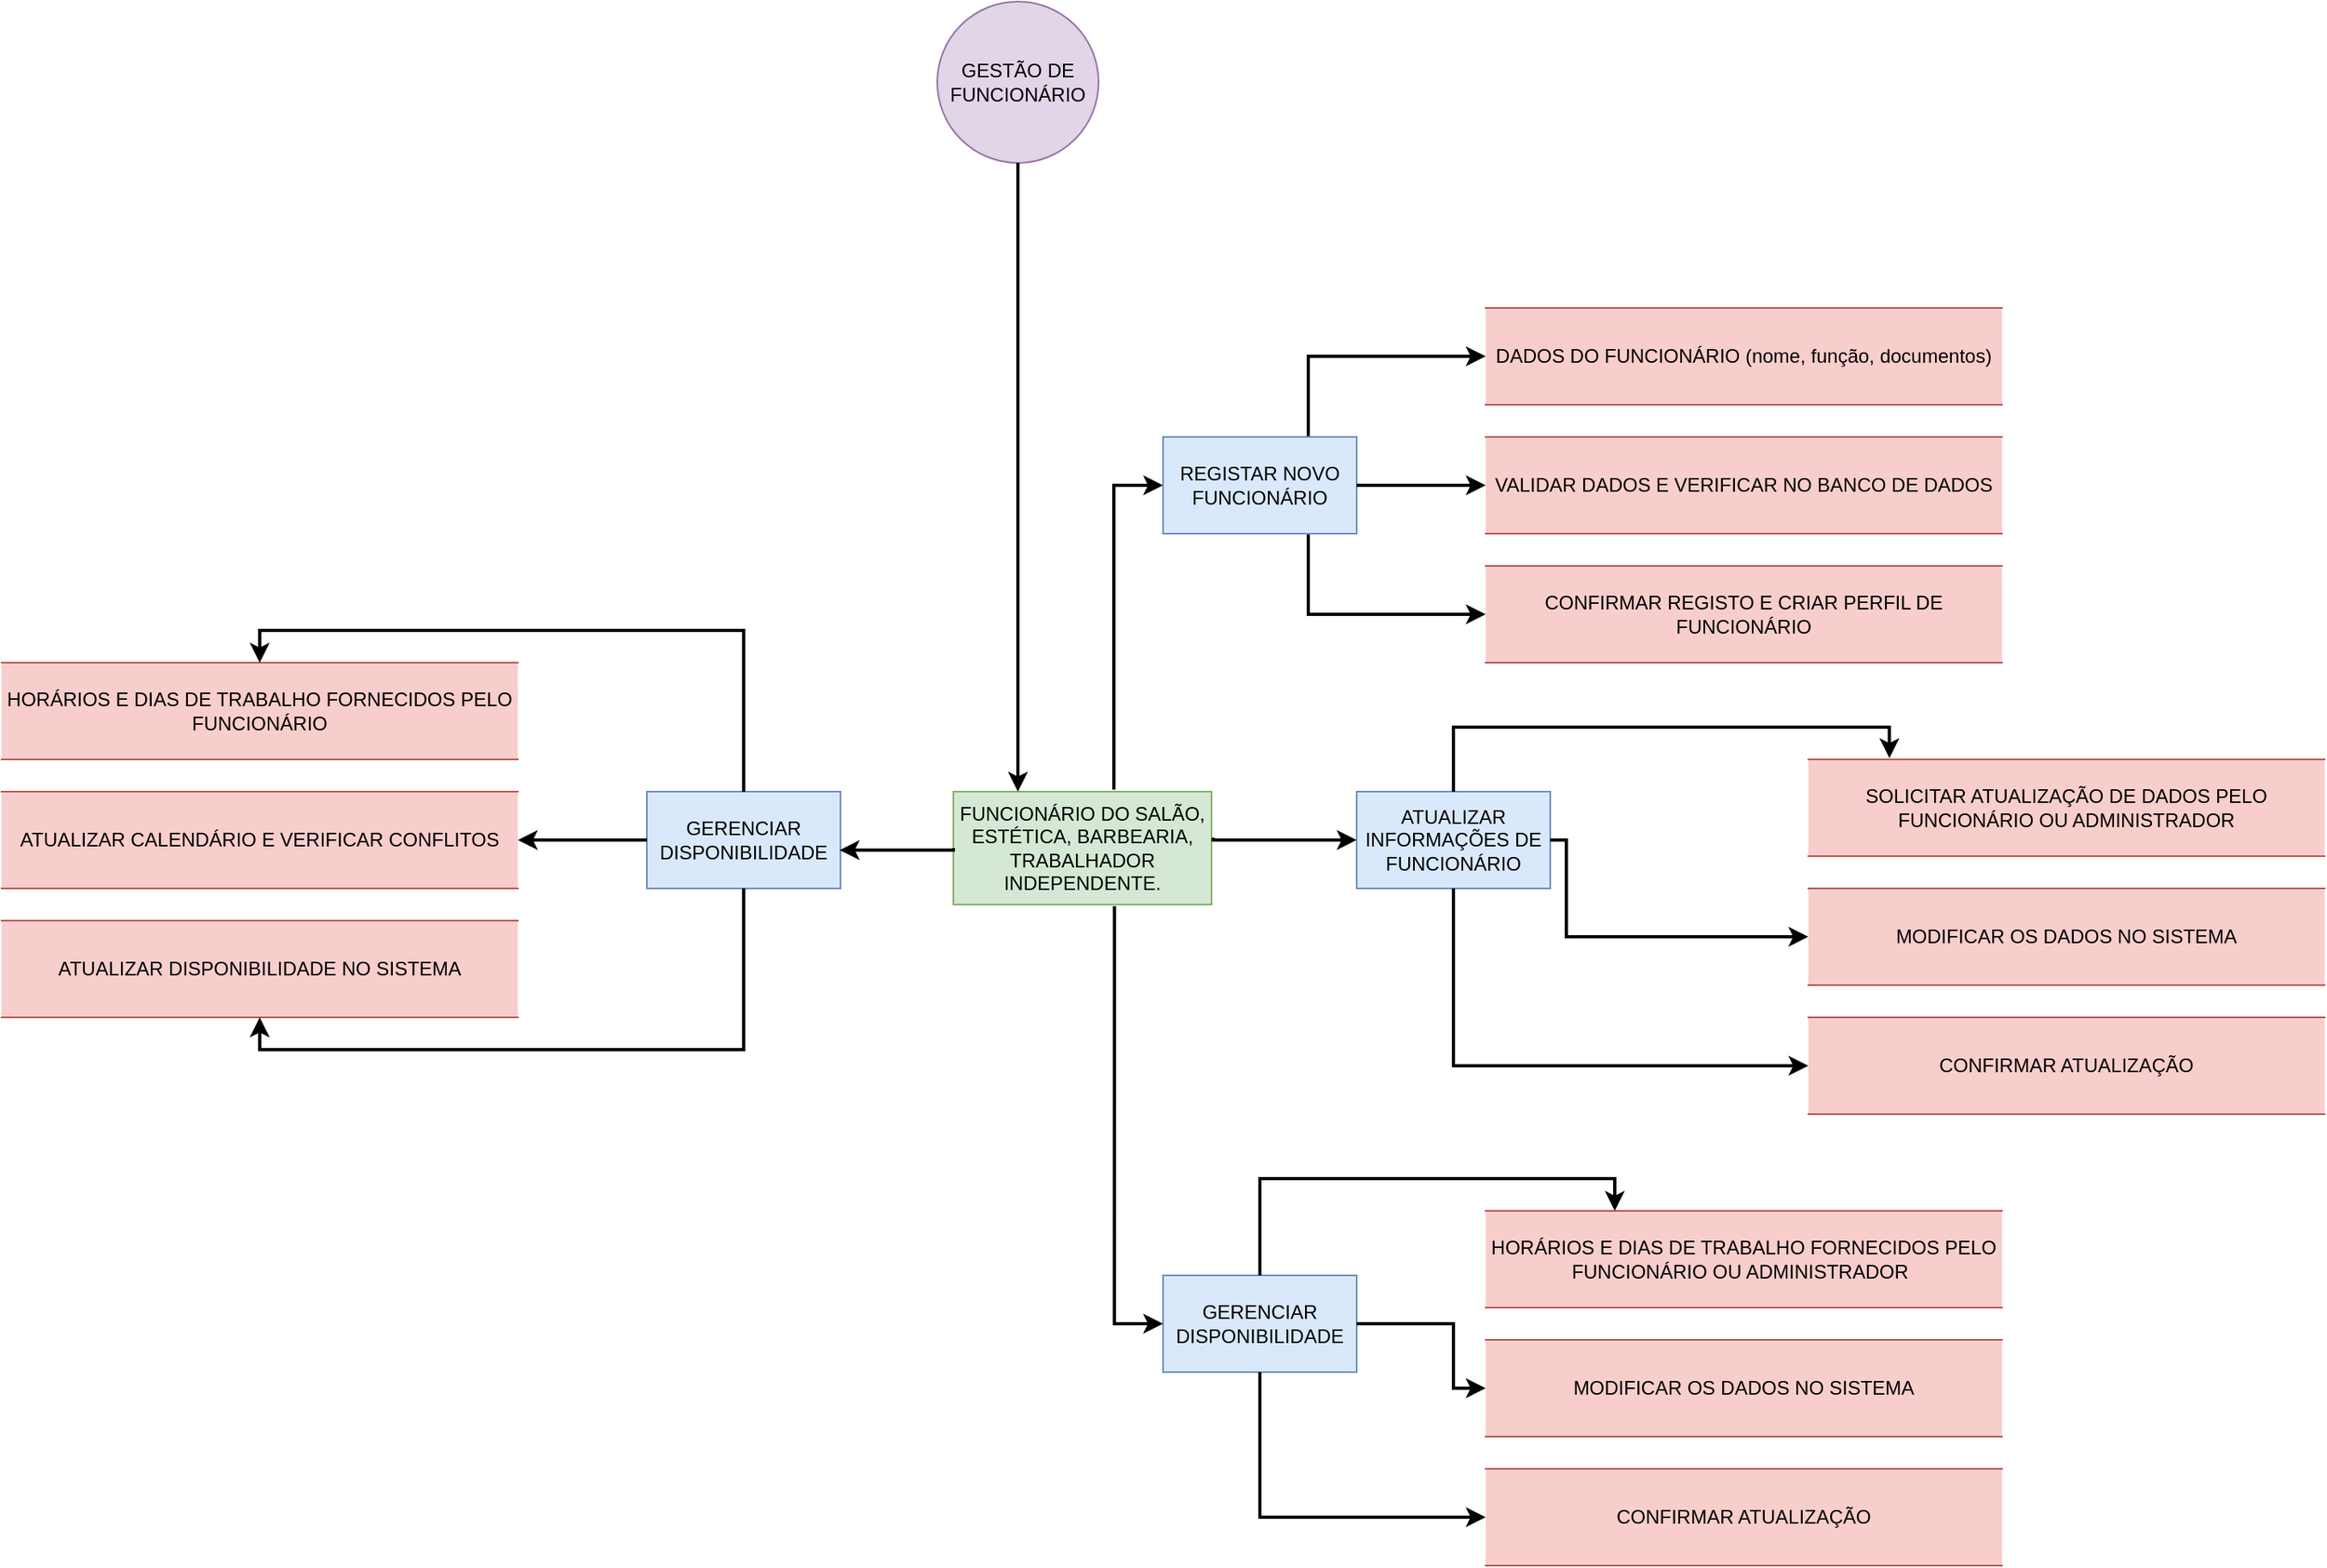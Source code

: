 <mxfile version="24.7.0" type="github">
  <diagram name="Página-1" id="Dr3p4S7zPRtVfybd-5ty">
    <mxGraphModel dx="2140" dy="1865" grid="1" gridSize="10" guides="1" tooltips="1" connect="1" arrows="1" fold="1" page="1" pageScale="1" pageWidth="827" pageHeight="1169" math="0" shadow="0">
      <root>
        <mxCell id="0" />
        <mxCell id="1" parent="0" />
        <mxCell id="Y3ODHWRe5vrafWBGQ1nY-2" value="GERENCIAR DISPONIBILIDADE" style="rounded=0;whiteSpace=wrap;html=1;fillColor=#dae8fc;strokeColor=#6c8ebf;" parent="1" vertex="1">
          <mxGeometry x="320" y="520" width="120" height="60" as="geometry" />
        </mxCell>
        <mxCell id="Y3ODHWRe5vrafWBGQ1nY-4" value="ATUALIZAR INFORMAÇÕES DE FUNCIONÁRIO" style="rounded=0;whiteSpace=wrap;html=1;fillColor=#dae8fc;strokeColor=#6c8ebf;" parent="1" vertex="1">
          <mxGeometry x="440" y="220" width="120" height="60" as="geometry" />
        </mxCell>
        <mxCell id="Y3ODHWRe5vrafWBGQ1nY-10" style="edgeStyle=orthogonalEdgeStyle;rounded=0;orthogonalLoop=1;jettySize=auto;html=1;entryX=0;entryY=0.5;entryDx=0;entryDy=0;strokeWidth=2;exitX=0.75;exitY=0;exitDx=0;exitDy=0;" parent="1" source="X-NtinbLyDAffav8ZQAa-5" target="Y3ODHWRe5vrafWBGQ1nY-15" edge="1">
          <mxGeometry relative="1" as="geometry">
            <mxPoint x="428.284" y="-59.996" as="sourcePoint" />
            <mxPoint x="480" y="11.72" as="targetPoint" />
          </mxGeometry>
        </mxCell>
        <mxCell id="Y3ODHWRe5vrafWBGQ1nY-11" style="edgeStyle=orthogonalEdgeStyle;rounded=0;orthogonalLoop=1;jettySize=auto;html=1;strokeWidth=2;exitX=0.75;exitY=1;exitDx=0;exitDy=0;entryX=0;entryY=0.5;entryDx=0;entryDy=0;" parent="1" source="X-NtinbLyDAffav8ZQAa-5" target="Y3ODHWRe5vrafWBGQ1nY-21" edge="1">
          <mxGeometry relative="1" as="geometry">
            <mxPoint x="410" y="95" as="sourcePoint" />
            <mxPoint x="410" y="245" as="targetPoint" />
            <Array as="points" />
          </mxGeometry>
        </mxCell>
        <mxCell id="Y3ODHWRe5vrafWBGQ1nY-12" value="GERENCIAR DISPONIBILIDADE" style="rounded=0;whiteSpace=wrap;html=1;fillColor=#dae8fc;strokeColor=#6c8ebf;" parent="1" vertex="1">
          <mxGeometry y="220" width="120" height="60" as="geometry" />
        </mxCell>
        <mxCell id="Y3ODHWRe5vrafWBGQ1nY-13" style="edgeStyle=orthogonalEdgeStyle;rounded=0;orthogonalLoop=1;jettySize=auto;html=1;strokeWidth=2;exitX=0.622;exitY=-0.018;exitDx=0;exitDy=0;entryX=0;entryY=0.5;entryDx=0;entryDy=0;exitPerimeter=0;" parent="1" source="X-NtinbLyDAffav8ZQAa-2" target="X-NtinbLyDAffav8ZQAa-5" edge="1">
          <mxGeometry relative="1" as="geometry">
            <mxPoint x="270" as="sourcePoint" />
            <mxPoint x="290" y="50" as="targetPoint" />
            <Array as="points">
              <mxPoint x="290" y="30" />
            </Array>
          </mxGeometry>
        </mxCell>
        <mxCell id="Y3ODHWRe5vrafWBGQ1nY-15" value="DADOS DO FUNCIONÁRIO (nome, função, documentos)" style="shape=partialRectangle;whiteSpace=wrap;html=1;left=0;right=0;fillColor=#f8cecc;strokeColor=#b85450;" parent="1" vertex="1">
          <mxGeometry x="520" y="-80" width="320" height="60" as="geometry" />
        </mxCell>
        <mxCell id="Y3ODHWRe5vrafWBGQ1nY-16" value="VALIDAR DADOS E VERIFICAR NO BANCO DE DADOS" style="shape=partialRectangle;whiteSpace=wrap;html=1;left=0;right=0;fillColor=#f8cecc;strokeColor=#b85450;" parent="1" vertex="1">
          <mxGeometry x="520" width="320" height="60" as="geometry" />
        </mxCell>
        <mxCell id="Y3ODHWRe5vrafWBGQ1nY-21" value="CONFIRMAR REGISTO E CRIAR PERFIL DE FUNCIONÁRIO" style="shape=partialRectangle;whiteSpace=wrap;html=1;left=0;right=0;fillColor=#f8cecc;strokeColor=#b85450;" parent="1" vertex="1">
          <mxGeometry x="520" y="80" width="320" height="60" as="geometry" />
        </mxCell>
        <mxCell id="Y3ODHWRe5vrafWBGQ1nY-27" value="SOLICITAR ATUALIZAÇÃO DE DADOS PELO FUNCIONÁRIO OU ADMINISTRADOR" style="shape=partialRectangle;whiteSpace=wrap;html=1;left=0;right=0;fillColor=#f8cecc;strokeColor=#b85450;" parent="1" vertex="1">
          <mxGeometry x="720" y="200" width="320" height="60" as="geometry" />
        </mxCell>
        <mxCell id="X-NtinbLyDAffav8ZQAa-1" value="GESTÃO DE FUNCIONÁRIO" style="ellipse;whiteSpace=wrap;html=1;aspect=fixed;fillColor=#e1d5e7;strokeColor=#9673a6;" vertex="1" parent="1">
          <mxGeometry x="180" y="-270" width="100" height="100" as="geometry" />
        </mxCell>
        <mxCell id="X-NtinbLyDAffav8ZQAa-2" value="FUNCIONÁRIO DO SALÃO, ESTÉTICA, BARBEARIA, TRABALHADOR INDEPENDENTE." style="rounded=0;whiteSpace=wrap;html=1;fillColor=#d5e8d4;strokeColor=#82b366;" vertex="1" parent="1">
          <mxGeometry x="190" y="220" width="160" height="70" as="geometry" />
        </mxCell>
        <mxCell id="X-NtinbLyDAffav8ZQAa-4" style="edgeStyle=orthogonalEdgeStyle;rounded=0;orthogonalLoop=1;jettySize=auto;html=1;strokeWidth=2;entryX=0.25;entryY=0;entryDx=0;entryDy=0;exitX=0.5;exitY=1;exitDx=0;exitDy=0;" edge="1" parent="1" source="X-NtinbLyDAffav8ZQAa-1" target="X-NtinbLyDAffav8ZQAa-2">
          <mxGeometry relative="1" as="geometry">
            <mxPoint x="238" y="110" as="sourcePoint" />
            <mxPoint x="220" y="250" as="targetPoint" />
            <Array as="points" />
          </mxGeometry>
        </mxCell>
        <mxCell id="X-NtinbLyDAffav8ZQAa-5" value="REGISTAR NOVO FUNCIONÁRIO" style="rounded=0;whiteSpace=wrap;html=1;fillColor=#dae8fc;strokeColor=#6c8ebf;" vertex="1" parent="1">
          <mxGeometry x="320" width="120" height="60" as="geometry" />
        </mxCell>
        <mxCell id="X-NtinbLyDAffav8ZQAa-6" style="edgeStyle=orthogonalEdgeStyle;rounded=0;orthogonalLoop=1;jettySize=auto;html=1;strokeWidth=2;entryX=0;entryY=0.5;entryDx=0;entryDy=0;exitX=1.007;exitY=0.408;exitDx=0;exitDy=0;exitPerimeter=0;" edge="1" parent="1" source="X-NtinbLyDAffav8ZQAa-2" target="Y3ODHWRe5vrafWBGQ1nY-4">
          <mxGeometry relative="1" as="geometry">
            <mxPoint x="380" y="250" as="sourcePoint" />
            <mxPoint x="510" y="190" as="targetPoint" />
            <Array as="points">
              <mxPoint x="351" y="250" />
            </Array>
          </mxGeometry>
        </mxCell>
        <mxCell id="X-NtinbLyDAffav8ZQAa-7" style="edgeStyle=orthogonalEdgeStyle;rounded=0;orthogonalLoop=1;jettySize=auto;html=1;strokeWidth=2;exitX=0.5;exitY=0;exitDx=0;exitDy=0;entryX=0.157;entryY=-0.013;entryDx=0;entryDy=0;entryPerimeter=0;" edge="1" parent="1" source="Y3ODHWRe5vrafWBGQ1nY-4" target="Y3ODHWRe5vrafWBGQ1nY-27">
          <mxGeometry relative="1" as="geometry">
            <mxPoint x="580" y="330" as="sourcePoint" />
            <mxPoint x="670" y="170" as="targetPoint" />
            <Array as="points">
              <mxPoint x="500" y="180" />
              <mxPoint x="770" y="180" />
            </Array>
          </mxGeometry>
        </mxCell>
        <mxCell id="X-NtinbLyDAffav8ZQAa-9" value="MODIFICAR OS DADOS NO SISTEMA" style="shape=partialRectangle;whiteSpace=wrap;html=1;left=0;right=0;fillColor=#f8cecc;strokeColor=#b85450;" vertex="1" parent="1">
          <mxGeometry x="720" y="280" width="320" height="60" as="geometry" />
        </mxCell>
        <mxCell id="X-NtinbLyDAffav8ZQAa-10" style="edgeStyle=orthogonalEdgeStyle;rounded=0;orthogonalLoop=1;jettySize=auto;html=1;strokeWidth=2;exitX=1;exitY=0.5;exitDx=0;exitDy=0;entryX=0;entryY=0.5;entryDx=0;entryDy=0;" edge="1" parent="1" source="Y3ODHWRe5vrafWBGQ1nY-4" target="X-NtinbLyDAffav8ZQAa-9">
          <mxGeometry relative="1" as="geometry">
            <mxPoint x="460" y="420" as="sourcePoint" />
            <mxPoint x="700" y="310" as="targetPoint" />
            <Array as="points">
              <mxPoint x="570" y="250" />
              <mxPoint x="570" y="310" />
            </Array>
          </mxGeometry>
        </mxCell>
        <mxCell id="X-NtinbLyDAffav8ZQAa-11" style="edgeStyle=orthogonalEdgeStyle;rounded=0;orthogonalLoop=1;jettySize=auto;html=1;strokeWidth=2;entryX=0;entryY=0.5;entryDx=0;entryDy=0;exitX=0.5;exitY=1;exitDx=0;exitDy=0;" edge="1" parent="1" source="Y3ODHWRe5vrafWBGQ1nY-4" target="X-NtinbLyDAffav8ZQAa-12">
          <mxGeometry relative="1" as="geometry">
            <mxPoint x="500" y="310" as="sourcePoint" />
            <mxPoint x="635" y="409" as="targetPoint" />
            <Array as="points">
              <mxPoint x="500" y="390" />
            </Array>
          </mxGeometry>
        </mxCell>
        <mxCell id="X-NtinbLyDAffav8ZQAa-12" value="CONFIRMAR ATUALIZAÇÃO" style="shape=partialRectangle;whiteSpace=wrap;html=1;left=0;right=0;fillColor=#f8cecc;strokeColor=#b85450;" vertex="1" parent="1">
          <mxGeometry x="720" y="360" width="320" height="60" as="geometry" />
        </mxCell>
        <mxCell id="X-NtinbLyDAffav8ZQAa-13" style="edgeStyle=orthogonalEdgeStyle;rounded=0;orthogonalLoop=1;jettySize=auto;html=1;strokeWidth=2;entryX=0;entryY=0.5;entryDx=0;entryDy=0;exitX=0.624;exitY=1.014;exitDx=0;exitDy=0;exitPerimeter=0;" edge="1" parent="1" source="X-NtinbLyDAffav8ZQAa-2" target="Y3ODHWRe5vrafWBGQ1nY-2">
          <mxGeometry relative="1" as="geometry">
            <mxPoint x="290" y="310" as="sourcePoint" />
            <mxPoint x="370" y="365" as="targetPoint" />
            <Array as="points">
              <mxPoint x="290" y="550" />
            </Array>
          </mxGeometry>
        </mxCell>
        <mxCell id="X-NtinbLyDAffav8ZQAa-14" style="edgeStyle=orthogonalEdgeStyle;rounded=0;orthogonalLoop=1;jettySize=auto;html=1;strokeWidth=2;exitX=0.5;exitY=0;exitDx=0;exitDy=0;entryX=0.25;entryY=0;entryDx=0;entryDy=0;" edge="1" parent="1" source="Y3ODHWRe5vrafWBGQ1nY-2" target="X-NtinbLyDAffav8ZQAa-15">
          <mxGeometry relative="1" as="geometry">
            <mxPoint x="400" y="500" as="sourcePoint" />
            <mxPoint x="670" y="479" as="targetPoint" />
            <Array as="points">
              <mxPoint x="380" y="460" />
              <mxPoint x="600" y="460" />
            </Array>
          </mxGeometry>
        </mxCell>
        <mxCell id="X-NtinbLyDAffav8ZQAa-15" value="HORÁRIOS E DIAS DE TRABALHO FORNECIDOS PELO FUNCIONÁRIO OU ADMINISTRADOR&lt;span style=&quot;white-space: pre;&quot;&gt;&#x9;&lt;/span&gt;" style="shape=partialRectangle;whiteSpace=wrap;html=1;left=0;right=0;fillColor=#f8cecc;strokeColor=#b85450;" vertex="1" parent="1">
          <mxGeometry x="520" y="480" width="320" height="60" as="geometry" />
        </mxCell>
        <mxCell id="X-NtinbLyDAffav8ZQAa-17" value="MODIFICAR OS DADOS NO SISTEMA" style="shape=partialRectangle;whiteSpace=wrap;html=1;left=0;right=0;fillColor=#f8cecc;strokeColor=#b85450;" vertex="1" parent="1">
          <mxGeometry x="520" y="560" width="320" height="60" as="geometry" />
        </mxCell>
        <mxCell id="X-NtinbLyDAffav8ZQAa-18" value="CONFIRMAR ATUALIZAÇÃO" style="shape=partialRectangle;whiteSpace=wrap;html=1;left=0;right=0;fillColor=#f8cecc;strokeColor=#b85450;" vertex="1" parent="1">
          <mxGeometry x="520" y="640" width="320" height="60" as="geometry" />
        </mxCell>
        <mxCell id="X-NtinbLyDAffav8ZQAa-19" style="edgeStyle=orthogonalEdgeStyle;rounded=0;orthogonalLoop=1;jettySize=auto;html=1;strokeWidth=2;entryX=0;entryY=0.5;entryDx=0;entryDy=0;exitX=1;exitY=0.5;exitDx=0;exitDy=0;" edge="1" parent="1" source="Y3ODHWRe5vrafWBGQ1nY-2" target="X-NtinbLyDAffav8ZQAa-17">
          <mxGeometry relative="1" as="geometry">
            <mxPoint x="390" y="610" as="sourcePoint" />
            <mxPoint x="500" y="730" as="targetPoint" />
            <Array as="points">
              <mxPoint x="500" y="550" />
              <mxPoint x="500" y="590" />
            </Array>
          </mxGeometry>
        </mxCell>
        <mxCell id="X-NtinbLyDAffav8ZQAa-20" style="edgeStyle=orthogonalEdgeStyle;rounded=0;orthogonalLoop=1;jettySize=auto;html=1;strokeWidth=2;exitX=0.5;exitY=1;exitDx=0;exitDy=0;entryX=0;entryY=0.5;entryDx=0;entryDy=0;" edge="1" parent="1" source="Y3ODHWRe5vrafWBGQ1nY-2" target="X-NtinbLyDAffav8ZQAa-18">
          <mxGeometry relative="1" as="geometry">
            <mxPoint x="380" y="600" as="sourcePoint" />
            <mxPoint x="500" y="690" as="targetPoint" />
            <Array as="points">
              <mxPoint x="380" y="670" />
            </Array>
          </mxGeometry>
        </mxCell>
        <mxCell id="X-NtinbLyDAffav8ZQAa-23" value="HORÁRIOS E DIAS DE TRABALHO FORNECIDOS PELO FUNCIONÁRIO" style="shape=partialRectangle;whiteSpace=wrap;html=1;left=0;right=0;fillColor=#f8cecc;strokeColor=#b85450;" vertex="1" parent="1">
          <mxGeometry x="-400" y="140" width="320" height="60" as="geometry" />
        </mxCell>
        <mxCell id="X-NtinbLyDAffav8ZQAa-24" value="ATUALIZAR CALENDÁRIO E VERIFICAR CONFLITOS" style="shape=partialRectangle;whiteSpace=wrap;html=1;left=0;right=0;fillColor=#f8cecc;strokeColor=#b85450;" vertex="1" parent="1">
          <mxGeometry x="-400" y="220" width="320" height="60" as="geometry" />
        </mxCell>
        <mxCell id="X-NtinbLyDAffav8ZQAa-25" value="ATUALIZAR DISPONIBILIDADE NO SISTEMA" style="shape=partialRectangle;whiteSpace=wrap;html=1;left=0;right=0;fillColor=#f8cecc;strokeColor=#b85450;" vertex="1" parent="1">
          <mxGeometry x="-400" y="300" width="320" height="60" as="geometry" />
        </mxCell>
        <mxCell id="X-NtinbLyDAffav8ZQAa-26" style="edgeStyle=orthogonalEdgeStyle;rounded=0;orthogonalLoop=1;jettySize=auto;html=1;entryX=0;entryY=0.5;entryDx=0;entryDy=0;strokeWidth=2;exitX=1;exitY=0.5;exitDx=0;exitDy=0;" edge="1" parent="1" source="X-NtinbLyDAffav8ZQAa-5" target="Y3ODHWRe5vrafWBGQ1nY-16">
          <mxGeometry relative="1" as="geometry">
            <mxPoint x="420" y="10" as="sourcePoint" />
            <mxPoint x="530" y="-40" as="targetPoint" />
          </mxGeometry>
        </mxCell>
        <mxCell id="X-NtinbLyDAffav8ZQAa-27" style="edgeStyle=orthogonalEdgeStyle;rounded=0;orthogonalLoop=1;jettySize=auto;html=1;entryX=1;entryY=0.5;entryDx=0;entryDy=0;strokeWidth=2;exitX=0;exitY=0.5;exitDx=0;exitDy=0;" edge="1" parent="1" source="Y3ODHWRe5vrafWBGQ1nY-12" target="X-NtinbLyDAffav8ZQAa-24">
          <mxGeometry relative="1" as="geometry">
            <mxPoint x="450" y="40" as="sourcePoint" />
            <mxPoint x="530" y="40" as="targetPoint" />
          </mxGeometry>
        </mxCell>
        <mxCell id="X-NtinbLyDAffav8ZQAa-28" style="edgeStyle=orthogonalEdgeStyle;rounded=0;orthogonalLoop=1;jettySize=auto;html=1;entryX=0.5;entryY=0;entryDx=0;entryDy=0;strokeWidth=2;exitX=0.5;exitY=0;exitDx=0;exitDy=0;" edge="1" parent="1" source="Y3ODHWRe5vrafWBGQ1nY-12" target="X-NtinbLyDAffav8ZQAa-23">
          <mxGeometry relative="1" as="geometry">
            <mxPoint x="20" y="110" as="sourcePoint" />
            <mxPoint x="130" y="60" as="targetPoint" />
          </mxGeometry>
        </mxCell>
        <mxCell id="X-NtinbLyDAffav8ZQAa-29" style="edgeStyle=orthogonalEdgeStyle;rounded=0;orthogonalLoop=1;jettySize=auto;html=1;strokeWidth=2;exitX=0.5;exitY=1;exitDx=0;exitDy=0;entryX=0.5;entryY=1;entryDx=0;entryDy=0;" edge="1" parent="1" source="Y3ODHWRe5vrafWBGQ1nY-12" target="X-NtinbLyDAffav8ZQAa-25">
          <mxGeometry relative="1" as="geometry">
            <mxPoint x="-180" y="490" as="sourcePoint" />
            <mxPoint x="-70" y="540" as="targetPoint" />
            <Array as="points" />
          </mxGeometry>
        </mxCell>
        <mxCell id="X-NtinbLyDAffav8ZQAa-30" style="edgeStyle=orthogonalEdgeStyle;rounded=0;orthogonalLoop=1;jettySize=auto;html=1;strokeWidth=2;entryX=0.996;entryY=0.604;entryDx=0;entryDy=0;entryPerimeter=0;exitX=0;exitY=0.5;exitDx=0;exitDy=0;" edge="1" parent="1" source="X-NtinbLyDAffav8ZQAa-2" target="Y3ODHWRe5vrafWBGQ1nY-12">
          <mxGeometry relative="1" as="geometry">
            <mxPoint x="180" y="260" as="sourcePoint" />
            <mxPoint x="140" y="180" as="targetPoint" />
            <Array as="points">
              <mxPoint x="190" y="256" />
            </Array>
          </mxGeometry>
        </mxCell>
      </root>
    </mxGraphModel>
  </diagram>
</mxfile>
